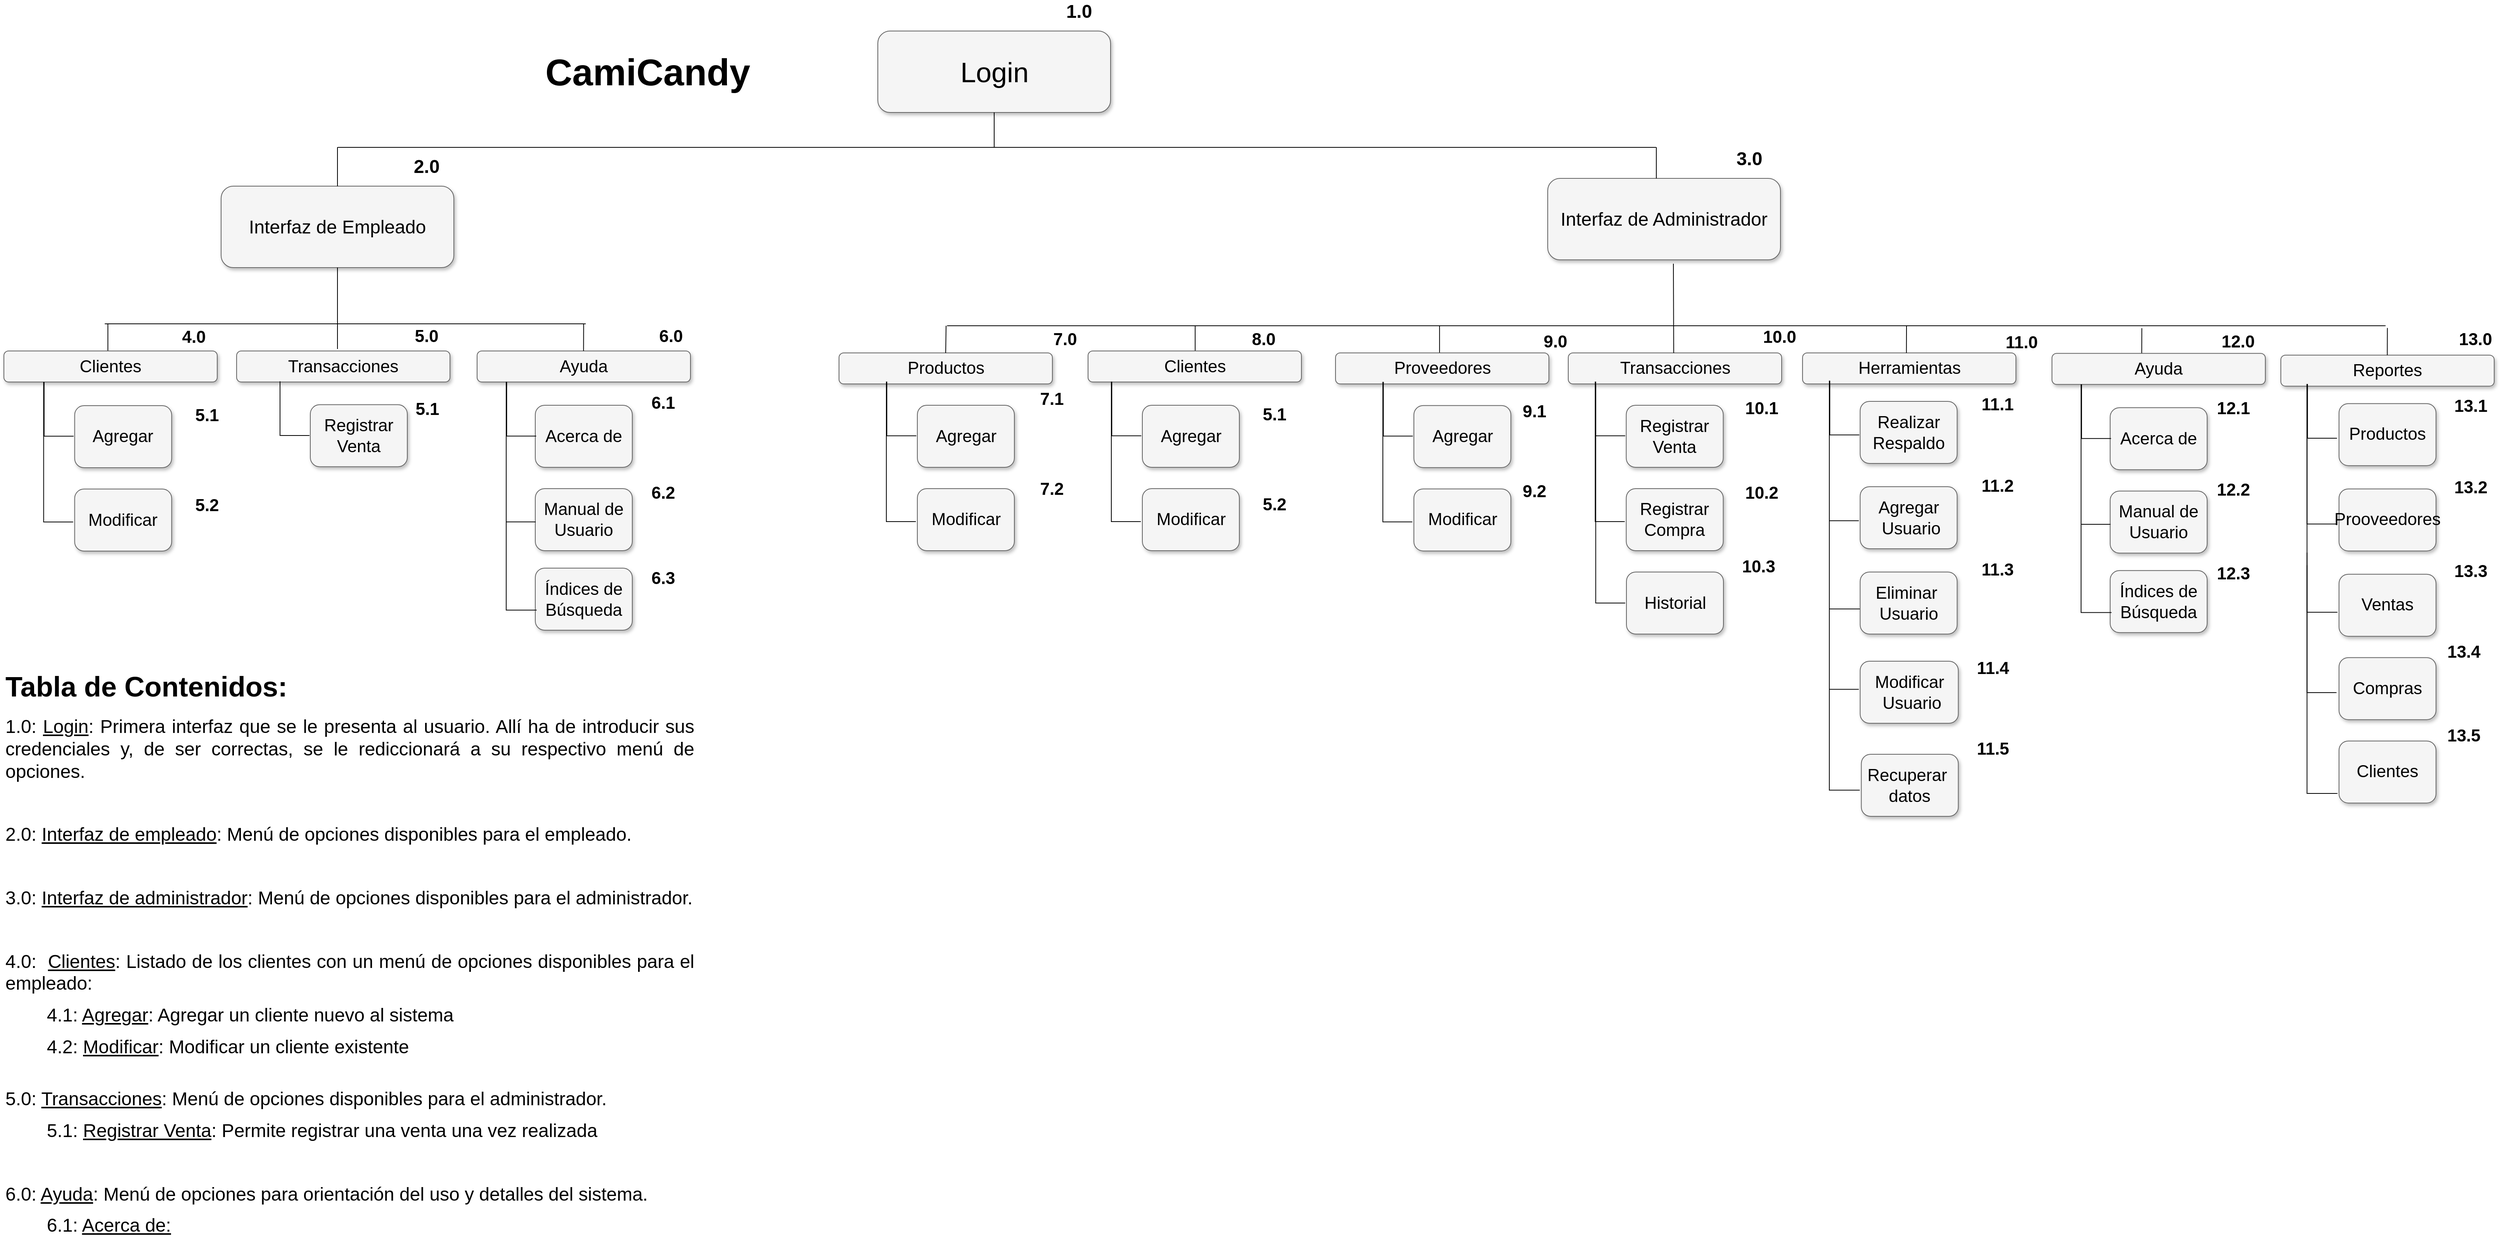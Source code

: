 <mxfile version="24.3.1" type="device">
  <diagram name="Page-1" id="b98fa263-6416-c6ec-5b7d-78bf54ef71d0">
    <mxGraphModel dx="1956" dy="1173" grid="1" gridSize="10" guides="1" tooltips="1" connect="1" arrows="1" fold="1" page="1" pageScale="1.5" pageWidth="1500" pageHeight="1000" background="none" math="0" shadow="0">
      <root>
        <mxCell id="0" style=";html=1;" />
        <mxCell id="1" style=";html=1;" parent="0" />
        <mxCell id="303ed1de8c2c98b4-4" value="&lt;font style=&quot;font-size: 36px;&quot;&gt;Login&lt;/font&gt;" style="whiteSpace=wrap;html=1;rounded=1;shadow=1;strokeWidth=1;fontSize=16;align=center;fillColor=#f5f5f5;strokeColor=#666666;" parent="1" vertex="1">
          <mxGeometry x="2096.5" y="320" width="300" height="105" as="geometry" />
        </mxCell>
        <mxCell id="303ed1de8c2c98b4-6" value="Transacciones" style="whiteSpace=wrap;html=1;rounded=1;shadow=1;strokeWidth=1;fontSize=22;align=center;fillColor=#f5f5f5;strokeColor=#666666;" parent="1" vertex="1">
          <mxGeometry x="2986.5" y="735" width="275" height="40" as="geometry" />
        </mxCell>
        <mxCell id="303ed1de8c2c98b4-7" value="Productos" style="whiteSpace=wrap;html=1;rounded=1;shadow=1;strokeWidth=1;fontSize=22;align=center;fillColor=#f5f5f5;strokeColor=#666666;" parent="1" vertex="1">
          <mxGeometry x="2046.5" y="735" width="275" height="40" as="geometry" />
        </mxCell>
        <mxCell id="303ed1de8c2c98b4-8" value="Herramientas" style="whiteSpace=wrap;html=1;rounded=1;shadow=1;strokeWidth=1;fontSize=22;align=center;fillColor=#f5f5f5;strokeColor=#666666;" parent="1" vertex="1">
          <mxGeometry x="3288.5" y="735" width="275" height="40" as="geometry" />
        </mxCell>
        <mxCell id="303ed1de8c2c98b4-17" value="Realizar Respaldo" style="whiteSpace=wrap;html=1;rounded=1;shadow=1;strokeWidth=1;fontSize=22;align=center;fillColor=#f5f5f5;strokeColor=#666666;" parent="1" vertex="1">
          <mxGeometry x="3362.75" y="797.5" width="125" height="80" as="geometry" />
        </mxCell>
        <mxCell id="303ed1de8c2c98b4-18" value="Recuperar&amp;nbsp;&lt;div style=&quot;font-size: 22px;&quot;&gt;datos&lt;/div&gt;" style="whiteSpace=wrap;html=1;rounded=1;shadow=1;strokeWidth=1;fontSize=22;align=center;fillColor=#f5f5f5;strokeColor=#666666;" parent="1" vertex="1">
          <mxGeometry x="3364.25" y="1252.5" width="125" height="80" as="geometry" />
        </mxCell>
        <mxCell id="303ed1de8c2c98b4-27" value="Agregar&lt;div style=&quot;font-size: 22px;&quot;&gt;&amp;nbsp;Usuario&lt;/div&gt;" style="whiteSpace=wrap;html=1;rounded=1;shadow=1;strokeWidth=1;fontSize=22;align=center;fillColor=#f5f5f5;strokeColor=#666666;" parent="1" vertex="1">
          <mxGeometry x="3362.75" y="907.5" width="125" height="80" as="geometry" />
        </mxCell>
        <mxCell id="303ed1de8c2c98b4-37" value="&lt;span style=&quot;font-size: 22px;&quot;&gt;Eliminar&amp;nbsp;&lt;/span&gt;&lt;div style=&quot;font-size: 22px;&quot;&gt;&lt;span style=&quot;font-size: 22px;&quot;&gt;Usuario&lt;/span&gt;&lt;/div&gt;" style="whiteSpace=wrap;html=1;rounded=1;shadow=1;strokeWidth=1;fontSize=22;align=center;fillColor=#f5f5f5;strokeColor=#666666;" parent="1" vertex="1">
          <mxGeometry x="3362.75" y="1017.5" width="125" height="80" as="geometry" />
        </mxCell>
        <mxCell id="w7AkxN-CYHz_eCSMkKLC-25" value="" style="endArrow=none;html=1;rounded=0;exitX=0.5;exitY=0;exitDx=0;exitDy=0;fontSize=22;" parent="1" source="303ed1de8c2c98b4-7" edge="1">
          <mxGeometry width="50" height="50" relative="1" as="geometry">
            <mxPoint x="2208.5" y="720" as="sourcePoint" />
            <mxPoint x="2184.5" y="700" as="targetPoint" />
          </mxGeometry>
        </mxCell>
        <mxCell id="w7AkxN-CYHz_eCSMkKLC-26" value="" style="endArrow=none;html=1;rounded=0;exitX=0.5;exitY=0;exitDx=0;exitDy=0;fontSize=22;" parent="1" edge="1">
          <mxGeometry width="50" height="50" relative="1" as="geometry">
            <mxPoint x="2505.57" y="735" as="sourcePoint" />
            <mxPoint x="2505.57" y="700" as="targetPoint" />
          </mxGeometry>
        </mxCell>
        <mxCell id="w7AkxN-CYHz_eCSMkKLC-27" value="" style="endArrow=none;html=1;rounded=0;exitX=0.5;exitY=0;exitDx=0;exitDy=0;fontSize=22;" parent="1" edge="1">
          <mxGeometry width="50" height="50" relative="1" as="geometry">
            <mxPoint x="2820.58" y="735" as="sourcePoint" />
            <mxPoint x="2820.58" y="700" as="targetPoint" />
          </mxGeometry>
        </mxCell>
        <mxCell id="w7AkxN-CYHz_eCSMkKLC-28" value="" style="endArrow=none;html=1;rounded=0;fontSize=22;" parent="1" edge="1">
          <mxGeometry width="50" height="50" relative="1" as="geometry">
            <mxPoint x="2185.75" y="700" as="sourcePoint" />
            <mxPoint x="4040" y="700" as="targetPoint" />
          </mxGeometry>
        </mxCell>
        <mxCell id="w7AkxN-CYHz_eCSMkKLC-29" value="" style="endArrow=none;html=1;rounded=0;exitX=0.5;exitY=0;exitDx=0;exitDy=0;entryX=0.54;entryY=1.048;entryDx=0;entryDy=0;entryPerimeter=0;fontSize=22;" parent="1" target="w7AkxN-CYHz_eCSMkKLC-56" edge="1">
          <mxGeometry width="50" height="50" relative="1" as="geometry">
            <mxPoint x="3122.41" y="735" as="sourcePoint" />
            <mxPoint x="3122.41" y="700" as="targetPoint" />
          </mxGeometry>
        </mxCell>
        <mxCell id="w7AkxN-CYHz_eCSMkKLC-30" value="" style="endArrow=none;html=1;rounded=0;entryX=0.5;entryY=1;entryDx=0;entryDy=0;" parent="1" target="303ed1de8c2c98b4-4" edge="1">
          <mxGeometry width="50" height="50" relative="1" as="geometry">
            <mxPoint x="2246.5" y="470" as="sourcePoint" />
            <mxPoint x="2360.41" y="480" as="targetPoint" />
          </mxGeometry>
        </mxCell>
        <mxCell id="w7AkxN-CYHz_eCSMkKLC-32" value="" style="endArrow=none;html=1;rounded=0;fontSize=22;" parent="1" edge="1">
          <mxGeometry width="50" height="50" relative="1" as="geometry">
            <mxPoint x="3422.37" y="735" as="sourcePoint" />
            <mxPoint x="3422.5" y="700" as="targetPoint" />
          </mxGeometry>
        </mxCell>
        <mxCell id="w7AkxN-CYHz_eCSMkKLC-33" value="" style="endArrow=none;html=1;rounded=0;fontSize=22;" parent="1" edge="1">
          <mxGeometry width="50" height="50" relative="1" as="geometry">
            <mxPoint x="3725.68" y="738.14" as="sourcePoint" />
            <mxPoint x="3725.81" y="703.14" as="targetPoint" />
          </mxGeometry>
        </mxCell>
        <mxCell id="w7AkxN-CYHz_eCSMkKLC-34" value="Reportes" style="whiteSpace=wrap;html=1;rounded=1;shadow=1;strokeWidth=1;fontSize=22;align=center;fillColor=#f5f5f5;strokeColor=#666666;" parent="1" vertex="1">
          <mxGeometry x="3905" y="737.82" width="275" height="40" as="geometry" />
        </mxCell>
        <mxCell id="w7AkxN-CYHz_eCSMkKLC-35" value="Productos" style="whiteSpace=wrap;html=1;rounded=1;shadow=1;strokeWidth=1;fontSize=22;align=center;fillColor=#f5f5f5;strokeColor=#666666;" parent="1" vertex="1">
          <mxGeometry x="3980" y="800.32" width="125" height="80" as="geometry" />
        </mxCell>
        <mxCell id="w7AkxN-CYHz_eCSMkKLC-36" value="Clientes" style="whiteSpace=wrap;html=1;rounded=1;shadow=1;strokeWidth=1;fontSize=22;align=center;fillColor=#f5f5f5;strokeColor=#666666;" parent="1" vertex="1">
          <mxGeometry x="3980" y="1235.32" width="125" height="80" as="geometry" />
        </mxCell>
        <mxCell id="w7AkxN-CYHz_eCSMkKLC-37" value="&lt;span style=&quot;font-size: 22px;&quot;&gt;Prooveedores&lt;/span&gt;" style="whiteSpace=wrap;html=1;rounded=1;shadow=1;strokeWidth=1;fontSize=22;align=center;fillColor=#f5f5f5;strokeColor=#666666;" parent="1" vertex="1">
          <mxGeometry x="3980" y="910.32" width="125" height="80" as="geometry" />
        </mxCell>
        <mxCell id="w7AkxN-CYHz_eCSMkKLC-38" value="&lt;span style=&quot;font-size: 22px;&quot;&gt;Compras&lt;/span&gt;" style="whiteSpace=wrap;html=1;rounded=1;shadow=1;strokeWidth=1;fontSize=22;align=center;fillColor=#f5f5f5;strokeColor=#666666;" parent="1" vertex="1">
          <mxGeometry x="3980" y="1127.82" width="125" height="80" as="geometry" />
        </mxCell>
        <mxCell id="w7AkxN-CYHz_eCSMkKLC-39" value="&lt;span style=&quot;font-size: 22px;&quot;&gt;Ventas&lt;/span&gt;" style="whiteSpace=wrap;html=1;rounded=1;shadow=1;strokeWidth=1;fontSize=22;align=center;fillColor=#f5f5f5;strokeColor=#666666;" parent="1" vertex="1">
          <mxGeometry x="3980" y="1020.32" width="125" height="80" as="geometry" />
        </mxCell>
        <mxCell id="w7AkxN-CYHz_eCSMkKLC-56" value="&lt;div&gt;&lt;span style=&quot;background-color: initial;&quot;&gt;&lt;font style=&quot;font-size: 24px;&quot;&gt;Interfaz de Administrador&lt;/font&gt;&lt;/span&gt;&lt;br&gt;&lt;/div&gt;" style="whiteSpace=wrap;html=1;rounded=1;shadow=1;strokeWidth=1;fontSize=16;align=center;fillColor=#f5f5f5;strokeColor=#666666;" parent="1" vertex="1">
          <mxGeometry x="2960" y="510" width="300" height="105" as="geometry" />
        </mxCell>
        <mxCell id="w7AkxN-CYHz_eCSMkKLC-58" value="&lt;div&gt;&lt;span style=&quot;background-color: initial;&quot;&gt;&lt;font style=&quot;font-size: 24px;&quot;&gt;Interfaz de Empleado&lt;/font&gt;&lt;/span&gt;&lt;br&gt;&lt;/div&gt;" style="whiteSpace=wrap;html=1;rounded=1;shadow=1;strokeWidth=1;fontSize=16;align=center;fillColor=#f5f5f5;strokeColor=#666666;" parent="1" vertex="1">
          <mxGeometry x="1250" y="520" width="300" height="105" as="geometry" />
        </mxCell>
        <mxCell id="w7AkxN-CYHz_eCSMkKLC-60" value="" style="endArrow=none;html=1;rounded=0;" parent="1" edge="1">
          <mxGeometry width="50" height="50" relative="1" as="geometry">
            <mxPoint x="1400" y="470" as="sourcePoint" />
            <mxPoint x="2250" y="470" as="targetPoint" />
          </mxGeometry>
        </mxCell>
        <mxCell id="w7AkxN-CYHz_eCSMkKLC-61" value="" style="endArrow=none;html=1;rounded=0;" parent="1" edge="1">
          <mxGeometry width="50" height="50" relative="1" as="geometry">
            <mxPoint x="2250" y="470" as="sourcePoint" />
            <mxPoint x="3100" y="470" as="targetPoint" />
          </mxGeometry>
        </mxCell>
        <mxCell id="w7AkxN-CYHz_eCSMkKLC-62" value="" style="endArrow=none;html=1;rounded=0;entryX=0.5;entryY=1;entryDx=0;entryDy=0;" parent="1" source="w7AkxN-CYHz_eCSMkKLC-58" edge="1">
          <mxGeometry width="50" height="50" relative="1" as="geometry">
            <mxPoint x="1400" y="515" as="sourcePoint" />
            <mxPoint x="1400" y="470" as="targetPoint" />
          </mxGeometry>
        </mxCell>
        <mxCell id="w7AkxN-CYHz_eCSMkKLC-63" value="" style="endArrow=none;html=1;rounded=0;" parent="1" edge="1">
          <mxGeometry width="50" height="50" relative="1" as="geometry">
            <mxPoint x="3100" y="510" as="sourcePoint" />
            <mxPoint x="3100" y="470" as="targetPoint" />
          </mxGeometry>
        </mxCell>
        <mxCell id="w7AkxN-CYHz_eCSMkKLC-187" value="Modificar&lt;div style=&quot;font-size: 22px;&quot;&gt;&amp;nbsp;Usuario&lt;/div&gt;" style="whiteSpace=wrap;html=1;rounded=1;shadow=1;strokeWidth=1;fontSize=22;align=center;fillColor=#f5f5f5;strokeColor=#666666;" parent="1" vertex="1">
          <mxGeometry x="3362.75" y="1132.5" width="126.5" height="80" as="geometry" />
        </mxCell>
        <mxCell id="w7AkxN-CYHz_eCSMkKLC-192" value="Proveedores" style="whiteSpace=wrap;html=1;rounded=1;shadow=1;strokeWidth=1;fontSize=22;align=center;fillColor=#f5f5f5;strokeColor=#666666;" parent="1" vertex="1">
          <mxGeometry x="2686.5" y="735" width="275" height="40" as="geometry" />
        </mxCell>
        <mxCell id="w7AkxN-CYHz_eCSMkKLC-205" value="&lt;font style=&quot;font-size: 22px;&quot;&gt;Transacciones&lt;/font&gt;" style="whiteSpace=wrap;html=1;rounded=1;shadow=1;strokeWidth=1;fontSize=22;align=center;fillColor=#f5f5f5;strokeColor=#666666;" parent="1" vertex="1">
          <mxGeometry x="1270" y="732.5" width="275" height="40" as="geometry" />
        </mxCell>
        <mxCell id="w7AkxN-CYHz_eCSMkKLC-226" value="&lt;font style=&quot;font-size: 22px;&quot;&gt;Ayuda&lt;/font&gt;" style="whiteSpace=wrap;html=1;rounded=1;shadow=1;strokeWidth=1;fontSize=22;align=center;fillColor=#f5f5f5;strokeColor=#666666;" parent="1" vertex="1">
          <mxGeometry x="1580" y="732.5" width="275" height="40" as="geometry" />
        </mxCell>
        <mxCell id="w7AkxN-CYHz_eCSMkKLC-227" value="Acerca de" style="whiteSpace=wrap;html=1;rounded=1;shadow=1;strokeWidth=1;fontSize=22;align=center;fillColor=#f5f5f5;strokeColor=#666666;" parent="1" vertex="1">
          <mxGeometry x="1655" y="802.5" width="125" height="80" as="geometry" />
        </mxCell>
        <mxCell id="w7AkxN-CYHz_eCSMkKLC-228" value="Manual de Usuario" style="whiteSpace=wrap;html=1;rounded=1;shadow=1;strokeWidth=1;fontSize=22;align=center;fillColor=#f5f5f5;strokeColor=#666666;" parent="1" vertex="1">
          <mxGeometry x="1655" y="910" width="125" height="80" as="geometry" />
        </mxCell>
        <mxCell id="w7AkxN-CYHz_eCSMkKLC-233" value="" style="endArrow=none;html=1;rounded=0;exitX=0.5;exitY=0;exitDx=0;exitDy=0;fontSize=22;" parent="1" edge="1">
          <mxGeometry width="50" height="50" relative="1" as="geometry">
            <mxPoint x="1104.08" y="732.5" as="sourcePoint" />
            <mxPoint x="1104.08" y="697.5" as="targetPoint" />
          </mxGeometry>
        </mxCell>
        <mxCell id="w7AkxN-CYHz_eCSMkKLC-234" value="" style="endArrow=none;html=1;rounded=0;fontSize=22;" parent="1" edge="1">
          <mxGeometry width="50" height="50" relative="1" as="geometry">
            <mxPoint x="1100" y="697.5" as="sourcePoint" />
            <mxPoint x="1720" y="697.5" as="targetPoint" />
          </mxGeometry>
        </mxCell>
        <mxCell id="w7AkxN-CYHz_eCSMkKLC-237" value="" style="endArrow=none;html=1;rounded=0;fontSize=22;" parent="1" edge="1">
          <mxGeometry width="50" height="50" relative="1" as="geometry">
            <mxPoint x="1717.18" y="732.5" as="sourcePoint" />
            <mxPoint x="1717.31" y="697.5" as="targetPoint" />
          </mxGeometry>
        </mxCell>
        <mxCell id="w7AkxN-CYHz_eCSMkKLC-252" value="&lt;font style=&quot;font-size: 22px;&quot;&gt;Clientes&lt;/font&gt;" style="whiteSpace=wrap;html=1;rounded=1;shadow=1;strokeWidth=1;fontSize=22;align=center;fillColor=#f5f5f5;strokeColor=#666666;" parent="1" vertex="1">
          <mxGeometry x="970" y="732.5" width="275" height="40" as="geometry" />
        </mxCell>
        <mxCell id="w7AkxN-CYHz_eCSMkKLC-259" value="Índices de Búsqueda" style="whiteSpace=wrap;html=1;rounded=1;shadow=1;strokeWidth=1;fontSize=22;align=center;fillColor=#f5f5f5;strokeColor=#666666;" parent="1" vertex="1">
          <mxGeometry x="1655" y="1012.5" width="125" height="80" as="geometry" />
        </mxCell>
        <mxCell id="w7AkxN-CYHz_eCSMkKLC-265" value="" style="endArrow=none;html=1;rounded=0;entryX=0.5;entryY=1;entryDx=0;entryDy=0;fontSize=22;" parent="1" target="w7AkxN-CYHz_eCSMkKLC-58" edge="1">
          <mxGeometry width="50" height="50" relative="1" as="geometry">
            <mxPoint x="1400" y="730" as="sourcePoint" />
            <mxPoint x="1420" y="690" as="targetPoint" />
          </mxGeometry>
        </mxCell>
        <mxCell id="EWDZrCvJoFyOOxtHa1C8-12" value="" style="shape=partialRectangle;whiteSpace=wrap;html=1;top=0;left=0;fillColor=none;rotation=90;fontSize=22;" parent="1" vertex="1">
          <mxGeometry x="1490" y="900.32" width="293.75" height="38.75" as="geometry" />
        </mxCell>
        <mxCell id="EWDZrCvJoFyOOxtHa1C8-13" value="" style="shape=partialRectangle;whiteSpace=wrap;html=1;bottom=0;right=0;fillColor=none;rotation=-90;fontSize=22;" parent="1" vertex="1">
          <mxGeometry x="1546.25" y="844.07" width="180" height="37.5" as="geometry" />
        </mxCell>
        <mxCell id="EWDZrCvJoFyOOxtHa1C8-14" value="" style="shape=partialRectangle;whiteSpace=wrap;html=1;bottom=0;right=0;fillColor=none;rotation=-90;fontSize=22;" parent="1" vertex="1">
          <mxGeometry x="1602.19" y="788.76" width="69.38" height="37.5" as="geometry" />
        </mxCell>
        <mxCell id="EWDZrCvJoFyOOxtHa1C8-15" value="Ayuda" style="whiteSpace=wrap;html=1;rounded=1;shadow=1;strokeWidth=1;fontSize=22;align=center;fillColor=#f5f5f5;strokeColor=#666666;" parent="1" vertex="1">
          <mxGeometry x="3610" y="735.64" width="275" height="40" as="geometry" />
        </mxCell>
        <mxCell id="EWDZrCvJoFyOOxtHa1C8-16" value="Acerca de" style="whiteSpace=wrap;html=1;rounded=1;shadow=1;strokeWidth=1;fontSize=22;align=center;fillColor=#f5f5f5;strokeColor=#666666;" parent="1" vertex="1">
          <mxGeometry x="3685" y="805.64" width="125" height="80" as="geometry" />
        </mxCell>
        <mxCell id="EWDZrCvJoFyOOxtHa1C8-17" value="Manual de Usuario" style="whiteSpace=wrap;html=1;rounded=1;shadow=1;strokeWidth=1;fontSize=22;align=center;fillColor=#f5f5f5;strokeColor=#666666;" parent="1" vertex="1">
          <mxGeometry x="3685" y="913.14" width="125" height="80" as="geometry" />
        </mxCell>
        <mxCell id="EWDZrCvJoFyOOxtHa1C8-18" value="Índices de Búsqueda" style="whiteSpace=wrap;html=1;rounded=1;shadow=1;strokeWidth=1;fontSize=22;align=center;fillColor=#f5f5f5;strokeColor=#666666;" parent="1" vertex="1">
          <mxGeometry x="3685" y="1015.64" width="125" height="80" as="geometry" />
        </mxCell>
        <mxCell id="EWDZrCvJoFyOOxtHa1C8-19" value="" style="shape=partialRectangle;whiteSpace=wrap;html=1;top=0;left=0;fillColor=none;rotation=90;fontSize=22;" parent="1" vertex="1">
          <mxGeometry x="3520" y="903.46" width="293.75" height="38.75" as="geometry" />
        </mxCell>
        <mxCell id="EWDZrCvJoFyOOxtHa1C8-20" value="" style="shape=partialRectangle;whiteSpace=wrap;html=1;bottom=0;right=0;fillColor=none;rotation=-90;fontSize=22;" parent="1" vertex="1">
          <mxGeometry x="3576.25" y="847.21" width="180" height="37.5" as="geometry" />
        </mxCell>
        <mxCell id="EWDZrCvJoFyOOxtHa1C8-21" value="" style="shape=partialRectangle;whiteSpace=wrap;html=1;bottom=0;right=0;fillColor=none;rotation=-90;fontSize=22;" parent="1" vertex="1">
          <mxGeometry x="3632.19" y="791.9" width="69.38" height="37.5" as="geometry" />
        </mxCell>
        <mxCell id="EWDZrCvJoFyOOxtHa1C8-23" value="Clientes" style="whiteSpace=wrap;html=1;rounded=1;shadow=1;strokeWidth=1;fontSize=22;align=center;fillColor=#f5f5f5;strokeColor=#666666;" parent="1" vertex="1">
          <mxGeometry x="2367.5" y="732.5" width="275" height="40" as="geometry" />
        </mxCell>
        <mxCell id="EWDZrCvJoFyOOxtHa1C8-24" value="Modificar" style="whiteSpace=wrap;html=1;rounded=1;shadow=1;strokeWidth=1;fontSize=22;align=center;fillColor=#f5f5f5;strokeColor=#666666;" parent="1" vertex="1">
          <mxGeometry x="2437.5" y="910" width="125" height="80" as="geometry" />
        </mxCell>
        <mxCell id="EWDZrCvJoFyOOxtHa1C8-26" value="Agregar" style="whiteSpace=wrap;html=1;rounded=1;shadow=1;strokeWidth=1;fontSize=22;align=center;fillColor=#f5f5f5;strokeColor=#666666;" parent="1" vertex="1">
          <mxGeometry x="2437.5" y="802.5" width="125" height="80" as="geometry" />
        </mxCell>
        <mxCell id="EWDZrCvJoFyOOxtHa1C8-28" value="" style="shape=partialRectangle;whiteSpace=wrap;html=1;bottom=0;right=0;fillColor=none;rotation=-90;fontSize=22;" parent="1" vertex="1">
          <mxGeometry x="2326.25" y="843.75" width="180" height="37.5" as="geometry" />
        </mxCell>
        <mxCell id="EWDZrCvJoFyOOxtHa1C8-29" value="" style="shape=partialRectangle;whiteSpace=wrap;html=1;bottom=0;right=0;fillColor=none;rotation=-90;fontSize=22;" parent="1" vertex="1">
          <mxGeometry x="2382.19" y="788.44" width="69.38" height="37.5" as="geometry" />
        </mxCell>
        <mxCell id="EWDZrCvJoFyOOxtHa1C8-38" value="Modificar" style="whiteSpace=wrap;html=1;rounded=1;shadow=1;strokeWidth=1;fontSize=22;align=center;fillColor=#f5f5f5;strokeColor=#666666;" parent="1" vertex="1">
          <mxGeometry x="2147.5" y="910" width="125" height="80" as="geometry" />
        </mxCell>
        <mxCell id="EWDZrCvJoFyOOxtHa1C8-40" value="Agregar" style="whiteSpace=wrap;html=1;rounded=1;shadow=1;strokeWidth=1;fontSize=22;align=center;fillColor=#f5f5f5;strokeColor=#666666;" parent="1" vertex="1">
          <mxGeometry x="2147.5" y="802.5" width="125" height="80" as="geometry" />
        </mxCell>
        <mxCell id="EWDZrCvJoFyOOxtHa1C8-42" value="" style="shape=partialRectangle;whiteSpace=wrap;html=1;bottom=0;right=0;fillColor=none;rotation=-90;fontSize=22;" parent="1" vertex="1">
          <mxGeometry x="2036.25" y="843.75" width="180" height="37.5" as="geometry" />
        </mxCell>
        <mxCell id="EWDZrCvJoFyOOxtHa1C8-43" value="" style="shape=partialRectangle;whiteSpace=wrap;html=1;bottom=0;right=0;fillColor=none;rotation=-90;fontSize=22;" parent="1" vertex="1">
          <mxGeometry x="2092.19" y="788.44" width="69.38" height="37.5" as="geometry" />
        </mxCell>
        <mxCell id="EWDZrCvJoFyOOxtHa1C8-56" value="Modificar" style="whiteSpace=wrap;html=1;rounded=1;shadow=1;strokeWidth=1;fontSize=22;align=center;fillColor=#f5f5f5;strokeColor=#666666;" parent="1" vertex="1">
          <mxGeometry x="2787.5" y="910.32" width="125" height="80" as="geometry" />
        </mxCell>
        <mxCell id="EWDZrCvJoFyOOxtHa1C8-58" value="Agregar" style="whiteSpace=wrap;html=1;rounded=1;shadow=1;strokeWidth=1;fontSize=22;align=center;fillColor=#f5f5f5;strokeColor=#666666;" parent="1" vertex="1">
          <mxGeometry x="2787.5" y="802.82" width="125" height="80" as="geometry" />
        </mxCell>
        <mxCell id="EWDZrCvJoFyOOxtHa1C8-60" value="" style="shape=partialRectangle;whiteSpace=wrap;html=1;bottom=0;right=0;fillColor=none;rotation=-90;fontSize=22;" parent="1" vertex="1">
          <mxGeometry x="2676.25" y="844.07" width="180" height="37.5" as="geometry" />
        </mxCell>
        <mxCell id="EWDZrCvJoFyOOxtHa1C8-61" value="" style="shape=partialRectangle;whiteSpace=wrap;html=1;bottom=0;right=0;fillColor=none;rotation=-90;fontSize=22;" parent="1" vertex="1">
          <mxGeometry x="2732.19" y="788.76" width="69.38" height="37.5" as="geometry" />
        </mxCell>
        <mxCell id="EWDZrCvJoFyOOxtHa1C8-64" value="Registrar Compra" style="whiteSpace=wrap;html=1;rounded=1;shadow=1;strokeWidth=1;fontSize=22;align=center;fillColor=#f5f5f5;strokeColor=#666666;" parent="1" vertex="1">
          <mxGeometry x="3061.25" y="910" width="125" height="80" as="geometry" />
        </mxCell>
        <mxCell id="EWDZrCvJoFyOOxtHa1C8-65" value="Registrar Venta" style="whiteSpace=wrap;html=1;rounded=1;shadow=1;strokeWidth=1;fontSize=22;align=center;fillColor=#f5f5f5;strokeColor=#666666;" parent="1" vertex="1">
          <mxGeometry x="3061.25" y="802.5" width="125" height="80" as="geometry" />
        </mxCell>
        <mxCell id="EWDZrCvJoFyOOxtHa1C8-66" value="" style="shape=partialRectangle;whiteSpace=wrap;html=1;bottom=0;right=0;fillColor=none;rotation=-90;fontSize=22;" parent="1" vertex="1">
          <mxGeometry x="2950" y="843.75" width="180" height="37.5" as="geometry" />
        </mxCell>
        <mxCell id="EWDZrCvJoFyOOxtHa1C8-67" value="" style="shape=partialRectangle;whiteSpace=wrap;html=1;bottom=0;right=0;fillColor=none;rotation=-90;fontSize=22;" parent="1" vertex="1">
          <mxGeometry x="3005.94" y="788.44" width="69.38" height="37.5" as="geometry" />
        </mxCell>
        <mxCell id="x82hmF_93pj6DDaHTNPA-2" value="" style="shape=partialRectangle;whiteSpace=wrap;html=1;top=0;left=0;fillColor=none;rotation=90;fontSize=22;" parent="1" vertex="1">
          <mxGeometry x="3195.5" y="898.9" width="293.75" height="38.75" as="geometry" />
        </mxCell>
        <mxCell id="x82hmF_93pj6DDaHTNPA-3" value="" style="shape=partialRectangle;whiteSpace=wrap;html=1;bottom=0;right=0;fillColor=none;rotation=-90;fontSize=22;" parent="1" vertex="1">
          <mxGeometry x="3251.75" y="842.65" width="180" height="37.5" as="geometry" />
        </mxCell>
        <mxCell id="x82hmF_93pj6DDaHTNPA-4" value="" style="shape=partialRectangle;whiteSpace=wrap;html=1;bottom=0;right=0;fillColor=none;rotation=-90;fontSize=22;" parent="1" vertex="1">
          <mxGeometry x="3307.69" y="787.34" width="69.38" height="37.5" as="geometry" />
        </mxCell>
        <mxCell id="x82hmF_93pj6DDaHTNPA-5" value="" style="shape=partialRectangle;whiteSpace=wrap;html=1;top=0;left=0;fillColor=none;rotation=90;fontSize=22;" parent="1" vertex="1">
          <mxGeometry x="3195.5" y="1132.5" width="293.75" height="38.75" as="geometry" />
        </mxCell>
        <mxCell id="x82hmF_93pj6DDaHTNPA-6" value="" style="shape=partialRectangle;whiteSpace=wrap;html=1;bottom=0;right=0;fillColor=none;rotation=-90;fontSize=22;" parent="1" vertex="1">
          <mxGeometry x="3251.75" y="1060.0" width="180" height="37.5" as="geometry" />
        </mxCell>
        <mxCell id="x82hmF_93pj6DDaHTNPA-8" value="" style="shape=partialRectangle;whiteSpace=wrap;html=1;top=0;left=0;fillColor=none;rotation=90;fontSize=22;" parent="1" vertex="1">
          <mxGeometry x="3811.25" y="903.14" width="293.75" height="38.75" as="geometry" />
        </mxCell>
        <mxCell id="x82hmF_93pj6DDaHTNPA-9" value="" style="shape=partialRectangle;whiteSpace=wrap;html=1;bottom=0;right=0;fillColor=none;rotation=-90;fontSize=22;" parent="1" vertex="1">
          <mxGeometry x="3867.5" y="846.89" width="180" height="37.5" as="geometry" />
        </mxCell>
        <mxCell id="x82hmF_93pj6DDaHTNPA-10" value="" style="shape=partialRectangle;whiteSpace=wrap;html=1;bottom=0;right=0;fillColor=none;rotation=-90;fontSize=22;" parent="1" vertex="1">
          <mxGeometry x="3923.44" y="791.58" width="69.38" height="37.5" as="geometry" />
        </mxCell>
        <mxCell id="x82hmF_93pj6DDaHTNPA-11" value="" style="shape=partialRectangle;whiteSpace=wrap;html=1;top=0;left=0;fillColor=none;rotation=90;fontSize=22;" parent="1" vertex="1">
          <mxGeometry x="3811.25" y="1136.74" width="293.75" height="38.75" as="geometry" />
        </mxCell>
        <mxCell id="x82hmF_93pj6DDaHTNPA-12" value="" style="shape=partialRectangle;whiteSpace=wrap;html=1;bottom=0;right=0;fillColor=none;rotation=-90;fontSize=22;" parent="1" vertex="1">
          <mxGeometry x="3867.5" y="1064.24" width="180" height="37.5" as="geometry" />
        </mxCell>
        <mxCell id="x82hmF_93pj6DDaHTNPA-13" value="&lt;b&gt;&lt;font style=&quot;font-size: 24px;&quot;&gt;1.0&lt;/font&gt;&lt;/b&gt;" style="text;html=1;align=center;verticalAlign=middle;whiteSpace=wrap;rounded=0;" parent="1" vertex="1">
          <mxGeometry x="2326.25" y="280" width="60" height="30" as="geometry" />
        </mxCell>
        <mxCell id="x82hmF_93pj6DDaHTNPA-14" value="&lt;b&gt;&lt;font style=&quot;font-size: 24px;&quot;&gt;2.0&lt;/font&gt;&lt;/b&gt;" style="text;html=1;align=center;verticalAlign=middle;whiteSpace=wrap;rounded=0;" parent="1" vertex="1">
          <mxGeometry x="1485" y="480" width="60" height="30" as="geometry" />
        </mxCell>
        <mxCell id="x82hmF_93pj6DDaHTNPA-16" value="&lt;b&gt;&lt;font style=&quot;font-size: 24px;&quot;&gt;3.0&lt;/font&gt;&lt;/b&gt;" style="text;html=1;align=center;verticalAlign=middle;whiteSpace=wrap;rounded=0;" parent="1" vertex="1">
          <mxGeometry x="3190" y="470" width="60" height="30" as="geometry" />
        </mxCell>
        <mxCell id="x82hmF_93pj6DDaHTNPA-17" value="&lt;b style=&quot;font-size: 22px;&quot;&gt;&lt;font style=&quot;font-size: 22px;&quot;&gt;4.0&lt;/font&gt;&lt;/b&gt;" style="text;html=1;align=center;verticalAlign=middle;whiteSpace=wrap;rounded=0;fontSize=22;" parent="1" vertex="1">
          <mxGeometry x="1185" y="700" width="60" height="30" as="geometry" />
        </mxCell>
        <mxCell id="x82hmF_93pj6DDaHTNPA-19" value="&lt;b style=&quot;font-size: 22px;&quot;&gt;&lt;font style=&quot;font-size: 22px;&quot;&gt;5&lt;/font&gt;&lt;/b&gt;&lt;b style=&quot;background-color: initial; font-size: 22px;&quot;&gt;&lt;font style=&quot;font-size: 22px;&quot;&gt;.0&lt;/font&gt;&lt;/b&gt;" style="text;html=1;align=center;verticalAlign=middle;whiteSpace=wrap;rounded=0;fontSize=22;" parent="1" vertex="1">
          <mxGeometry x="1485" y="698.92" width="60" height="30" as="geometry" />
        </mxCell>
        <mxCell id="x82hmF_93pj6DDaHTNPA-37" value="" style="endArrow=none;html=1;rounded=0;fontSize=22;" parent="1" edge="1">
          <mxGeometry width="50" height="50" relative="1" as="geometry">
            <mxPoint x="4042.21" y="737.82" as="sourcePoint" />
            <mxPoint x="4042.34" y="702.82" as="targetPoint" />
          </mxGeometry>
        </mxCell>
        <mxCell id="x82hmF_93pj6DDaHTNPA-44" value="&lt;b style=&quot;background-color: initial; font-size: 22px;&quot;&gt;&lt;font style=&quot;font-size: 22px;&quot;&gt;6.0&lt;/font&gt;&lt;/b&gt;" style="text;html=1;align=center;verticalAlign=middle;whiteSpace=wrap;rounded=0;fontSize=22;" parent="1" vertex="1">
          <mxGeometry x="1800" y="698.92" width="60" height="30" as="geometry" />
        </mxCell>
        <mxCell id="x82hmF_93pj6DDaHTNPA-45" value="&lt;b style=&quot;background-color: initial; font-size: 22px;&quot;&gt;&lt;font style=&quot;font-size: 22px;&quot;&gt;7.0&lt;/font&gt;&lt;/b&gt;" style="text;html=1;align=center;verticalAlign=middle;whiteSpace=wrap;rounded=0;fontSize=22;" parent="1" vertex="1">
          <mxGeometry x="2307.5" y="702.82" width="60" height="30" as="geometry" />
        </mxCell>
        <mxCell id="x82hmF_93pj6DDaHTNPA-46" value="&lt;b style=&quot;font-size: 22px;&quot;&gt;&lt;font style=&quot;font-size: 22px;&quot;&gt;6.1&lt;/font&gt;&lt;/b&gt;" style="text;html=1;align=center;verticalAlign=middle;whiteSpace=wrap;rounded=0;fontSize=22;" parent="1" vertex="1">
          <mxGeometry x="1790" y="785.08" width="60" height="30" as="geometry" />
        </mxCell>
        <mxCell id="x82hmF_93pj6DDaHTNPA-47" value="&lt;b style=&quot;font-size: 22px;&quot;&gt;&lt;font style=&quot;font-size: 22px;&quot;&gt;6.2&lt;/font&gt;&lt;/b&gt;" style="text;html=1;align=center;verticalAlign=middle;whiteSpace=wrap;rounded=0;fontSize=22;" parent="1" vertex="1">
          <mxGeometry x="1790" y="901.02" width="60" height="30" as="geometry" />
        </mxCell>
        <mxCell id="x82hmF_93pj6DDaHTNPA-48" value="&lt;b style=&quot;font-size: 22px;&quot;&gt;&lt;font style=&quot;font-size: 22px;&quot;&gt;6.3&lt;/font&gt;&lt;/b&gt;" style="text;html=1;align=center;verticalAlign=middle;whiteSpace=wrap;rounded=0;fontSize=22;" parent="1" vertex="1">
          <mxGeometry x="1790" y="1010.56" width="60" height="30" as="geometry" />
        </mxCell>
        <mxCell id="x82hmF_93pj6DDaHTNPA-49" value="&lt;b style=&quot;font-size: 22px;&quot;&gt;&lt;font style=&quot;font-size: 22px;&quot;&gt;7.1&lt;/font&gt;&lt;/b&gt;" style="text;html=1;align=center;verticalAlign=middle;whiteSpace=wrap;rounded=0;fontSize=22;" parent="1" vertex="1">
          <mxGeometry x="2291.25" y="780.32" width="60" height="30" as="geometry" />
        </mxCell>
        <mxCell id="x82hmF_93pj6DDaHTNPA-50" value="&lt;b style=&quot;font-size: 22px;&quot;&gt;&lt;font style=&quot;font-size: 22px;&quot;&gt;7.2&lt;/font&gt;&lt;/b&gt;" style="text;html=1;align=center;verticalAlign=middle;whiteSpace=wrap;rounded=0;fontSize=22;" parent="1" vertex="1">
          <mxGeometry x="2291.25" y="896.26" width="60" height="30" as="geometry" />
        </mxCell>
        <mxCell id="x82hmF_93pj6DDaHTNPA-52" value="&lt;b style=&quot;font-size: 22px;&quot;&gt;&lt;font style=&quot;font-size: 22px;&quot;&gt;5.1&lt;/font&gt;&lt;/b&gt;" style="text;html=1;align=center;verticalAlign=middle;whiteSpace=wrap;rounded=0;fontSize=22;" parent="1" vertex="1">
          <mxGeometry x="2577.75" y="800.32" width="60" height="30" as="geometry" />
        </mxCell>
        <mxCell id="x82hmF_93pj6DDaHTNPA-53" value="&lt;b style=&quot;font-size: 22px;&quot;&gt;&lt;font style=&quot;font-size: 22px;&quot;&gt;5.2&lt;/font&gt;&lt;/b&gt;" style="text;html=1;align=center;verticalAlign=middle;whiteSpace=wrap;rounded=0;fontSize=22;" parent="1" vertex="1">
          <mxGeometry x="2577.75" y="916.26" width="60" height="30" as="geometry" />
        </mxCell>
        <mxCell id="x82hmF_93pj6DDaHTNPA-55" value="&lt;b style=&quot;background-color: initial; font-size: 22px;&quot;&gt;&lt;font style=&quot;font-size: 22px;&quot;&gt;8.0&lt;/font&gt;&lt;/b&gt;" style="text;html=1;align=center;verticalAlign=middle;whiteSpace=wrap;rounded=0;fontSize=22;" parent="1" vertex="1">
          <mxGeometry x="2563.75" y="702.82" width="60" height="30" as="geometry" />
        </mxCell>
        <mxCell id="x82hmF_93pj6DDaHTNPA-56" value="&lt;b style=&quot;background-color: initial; font-size: 22px;&quot;&gt;&lt;font style=&quot;font-size: 22px;&quot;&gt;9.0&lt;/font&gt;&lt;/b&gt;" style="text;html=1;align=center;verticalAlign=middle;whiteSpace=wrap;rounded=0;fontSize=22;" parent="1" vertex="1">
          <mxGeometry x="2939.5" y="705.78" width="60" height="30" as="geometry" />
        </mxCell>
        <mxCell id="x82hmF_93pj6DDaHTNPA-57" value="&lt;b style=&quot;background-color: initial; font-size: 22px;&quot;&gt;&lt;font style=&quot;font-size: 22px;&quot;&gt;10.0&lt;/font&gt;&lt;/b&gt;" style="text;html=1;align=center;verticalAlign=middle;whiteSpace=wrap;rounded=0;fontSize=22;" parent="1" vertex="1">
          <mxGeometry x="3228.5" y="700" width="60" height="30" as="geometry" />
        </mxCell>
        <mxCell id="x82hmF_93pj6DDaHTNPA-59" value="&lt;b style=&quot;background-color: initial; font-size: 22px;&quot;&gt;&lt;font style=&quot;font-size: 22px;&quot;&gt;11.0&lt;/font&gt;&lt;/b&gt;" style="text;html=1;align=center;verticalAlign=middle;whiteSpace=wrap;rounded=0;fontSize=22;" parent="1" vertex="1">
          <mxGeometry x="3541.25" y="707.02" width="60" height="30" as="geometry" />
        </mxCell>
        <mxCell id="x82hmF_93pj6DDaHTNPA-60" value="&lt;b style=&quot;background-color: initial; font-size: 22px;&quot;&gt;&lt;font style=&quot;font-size: 22px;&quot;&gt;12.0&lt;/font&gt;&lt;/b&gt;" style="text;html=1;align=center;verticalAlign=middle;whiteSpace=wrap;rounded=0;fontSize=22;" parent="1" vertex="1">
          <mxGeometry x="3820" y="705.78" width="60" height="30" as="geometry" />
        </mxCell>
        <mxCell id="x82hmF_93pj6DDaHTNPA-62" value="&lt;b style=&quot;background-color: initial; font-size: 22px;&quot;&gt;&lt;font style=&quot;font-size: 22px;&quot;&gt;9.1&lt;/font&gt;&lt;/b&gt;" style="text;html=1;align=center;verticalAlign=middle;whiteSpace=wrap;rounded=0;fontSize=22;" parent="1" vertex="1">
          <mxGeometry x="2912.5" y="796.09" width="60" height="30" as="geometry" />
        </mxCell>
        <mxCell id="x82hmF_93pj6DDaHTNPA-63" value="&lt;b style=&quot;background-color: initial; font-size: 22px;&quot;&gt;&lt;font style=&quot;font-size: 22px;&quot;&gt;9.2&lt;/font&gt;&lt;/b&gt;" style="text;html=1;align=center;verticalAlign=middle;whiteSpace=wrap;rounded=0;fontSize=22;" parent="1" vertex="1">
          <mxGeometry x="2912.5" y="898.9" width="60" height="30" as="geometry" />
        </mxCell>
        <mxCell id="x82hmF_93pj6DDaHTNPA-64" value="&lt;b style=&quot;font-size: 22px;&quot;&gt;&lt;font style=&quot;font-size: 22px;&quot;&gt;11.5&lt;/font&gt;&lt;/b&gt;" style="text;html=1;align=center;verticalAlign=middle;whiteSpace=wrap;rounded=0;fontSize=22;" parent="1" vertex="1">
          <mxGeometry x="3503.5" y="1230.99" width="60" height="30" as="geometry" />
        </mxCell>
        <mxCell id="x82hmF_93pj6DDaHTNPA-65" value="&lt;b style=&quot;font-size: 22px;&quot;&gt;&lt;font style=&quot;font-size: 22px;&quot;&gt;10.1&lt;/font&gt;&lt;/b&gt;" style="text;html=1;align=center;verticalAlign=middle;whiteSpace=wrap;rounded=0;fontSize=22;" parent="1" vertex="1">
          <mxGeometry x="3205.5" y="791.83" width="60" height="30" as="geometry" />
        </mxCell>
        <mxCell id="x82hmF_93pj6DDaHTNPA-66" value="&lt;b style=&quot;font-size: 22px;&quot;&gt;&lt;font style=&quot;font-size: 22px;&quot;&gt;10.2&lt;/font&gt;&lt;/b&gt;" style="text;html=1;align=center;verticalAlign=middle;whiteSpace=wrap;rounded=0;fontSize=22;" parent="1" vertex="1">
          <mxGeometry x="3205.5" y="901.37" width="60" height="30" as="geometry" />
        </mxCell>
        <mxCell id="x82hmF_93pj6DDaHTNPA-68" value="&lt;b style=&quot;font-size: 22px;&quot;&gt;&lt;font style=&quot;font-size: 22px;&quot;&gt;11.4&lt;/font&gt;&lt;/b&gt;" style="text;html=1;align=center;verticalAlign=middle;whiteSpace=wrap;rounded=0;fontSize=22;" parent="1" vertex="1">
          <mxGeometry x="3503.5" y="1126.52" width="60" height="30" as="geometry" />
        </mxCell>
        <mxCell id="x82hmF_93pj6DDaHTNPA-86" value="&lt;b style=&quot;font-size: 22px;&quot;&gt;&lt;font style=&quot;font-size: 22px;&quot;&gt;11.3&lt;/font&gt;&lt;/b&gt;" style="text;html=1;align=center;verticalAlign=middle;whiteSpace=wrap;rounded=0;fontSize=22;" parent="1" vertex="1">
          <mxGeometry x="3510" y="1000" width="60" height="30" as="geometry" />
        </mxCell>
        <mxCell id="x82hmF_93pj6DDaHTNPA-87" value="&lt;b style=&quot;font-size: 22px;&quot;&gt;&lt;font style=&quot;font-size: 22px;&quot;&gt;11.1&lt;/font&gt;&lt;/b&gt;" style="text;html=1;align=center;verticalAlign=middle;whiteSpace=wrap;rounded=0;fontSize=22;" parent="1" vertex="1">
          <mxGeometry x="3510" y="787.02" width="60" height="30" as="geometry" />
        </mxCell>
        <mxCell id="x82hmF_93pj6DDaHTNPA-88" value="&lt;b style=&quot;font-size: 22px;&quot;&gt;&lt;font style=&quot;font-size: 22px;&quot;&gt;11.2&lt;/font&gt;&lt;/b&gt;" style="text;html=1;align=center;verticalAlign=middle;whiteSpace=wrap;rounded=0;fontSize=22;" parent="1" vertex="1">
          <mxGeometry x="3510" y="892.02" width="60" height="30" as="geometry" />
        </mxCell>
        <mxCell id="x82hmF_93pj6DDaHTNPA-91" value="&lt;b style=&quot;font-size: 22px;&quot;&gt;&lt;font style=&quot;font-size: 22px;&quot;&gt;12.3&lt;/font&gt;&lt;/b&gt;" style="text;html=1;align=center;verticalAlign=middle;whiteSpace=wrap;rounded=0;fontSize=22;" parent="1" vertex="1">
          <mxGeometry x="3813.75" y="1004.92" width="60" height="30" as="geometry" />
        </mxCell>
        <mxCell id="x82hmF_93pj6DDaHTNPA-92" value="&lt;b style=&quot;font-size: 22px;&quot;&gt;&lt;font style=&quot;font-size: 22px;&quot;&gt;12.1&lt;/font&gt;&lt;/b&gt;" style="text;html=1;align=center;verticalAlign=middle;whiteSpace=wrap;rounded=0;fontSize=22;" parent="1" vertex="1">
          <mxGeometry x="3813.75" y="791.94" width="60" height="30" as="geometry" />
        </mxCell>
        <mxCell id="x82hmF_93pj6DDaHTNPA-93" value="&lt;b style=&quot;font-size: 22px;&quot;&gt;&lt;font style=&quot;font-size: 22px;&quot;&gt;12.2&lt;/font&gt;&lt;/b&gt;" style="text;html=1;align=center;verticalAlign=middle;whiteSpace=wrap;rounded=0;fontSize=22;" parent="1" vertex="1">
          <mxGeometry x="3813.75" y="896.94" width="60" height="30" as="geometry" />
        </mxCell>
        <mxCell id="x82hmF_93pj6DDaHTNPA-94" value="&lt;b style=&quot;font-size: 22px;&quot;&gt;&lt;font style=&quot;font-size: 22px;&quot;&gt;13.5&lt;/font&gt;&lt;/b&gt;" style="text;html=1;align=center;verticalAlign=middle;whiteSpace=wrap;rounded=0;fontSize=22;" parent="1" vertex="1">
          <mxGeometry x="4111.25" y="1214.31" width="60" height="30" as="geometry" />
        </mxCell>
        <mxCell id="x82hmF_93pj6DDaHTNPA-95" value="&lt;b style=&quot;font-size: 22px;&quot;&gt;&lt;font style=&quot;font-size: 22px;&quot;&gt;13.4&lt;/font&gt;&lt;/b&gt;" style="text;html=1;align=center;verticalAlign=middle;whiteSpace=wrap;rounded=0;fontSize=22;" parent="1" vertex="1">
          <mxGeometry x="4111.25" y="1106.33" width="60" height="30" as="geometry" />
        </mxCell>
        <mxCell id="ayTLZbnIlNJXaFGoyUxJ-1" value="&lt;h1 style=&quot;margin-top: 0px;&quot;&gt;&lt;span style=&quot;font-size: 36px;&quot;&gt;Tabla de Contenidos:&lt;/span&gt;&lt;/h1&gt;&lt;p style=&quot;text-align: justify;&quot;&gt;&lt;font style=&quot;font-size: 24px;&quot;&gt;1.0: &lt;u&gt;Login&lt;/u&gt;: Primera interfaz que se le presenta al usuario. Allí ha de introducir sus credenciales y, de ser correctas, se le rediccionará a su respectivo menú de opciones.&lt;/font&gt;&lt;/p&gt;&lt;p style=&quot;text-align: justify;&quot;&gt;&lt;font style=&quot;font-size: 24px;&quot;&gt;&lt;br&gt;&lt;/font&gt;&lt;/p&gt;&lt;p style=&quot;text-align: justify;&quot;&gt;&lt;span style=&quot;font-size: 24px;&quot;&gt;2.0: &lt;u&gt;Interfaz de empleado&lt;/u&gt;: Menú de opciones disponibles para el empleado.&lt;/span&gt;&lt;/p&gt;&lt;p style=&quot;text-align: justify;&quot;&gt;&lt;span style=&quot;font-size: 24px;&quot;&gt;&lt;br&gt;&lt;/span&gt;&lt;/p&gt;&lt;p style=&quot;text-align: justify;&quot;&gt;&lt;span style=&quot;font-size: 24px;&quot;&gt;3.0: &lt;u&gt;Interfaz de administrador&lt;/u&gt;: Menú de opciones disponibles para el administrador.&lt;/span&gt;&lt;/p&gt;&lt;p style=&quot;text-align: justify;&quot;&gt;&lt;span style=&quot;font-size: 24px;&quot;&gt;&lt;br&gt;&lt;/span&gt;&lt;/p&gt;&lt;p style=&quot;text-align: justify;&quot;&gt;&lt;span style=&quot;font-size: 24px;&quot;&gt;4.0:&amp;nbsp; &lt;u&gt;Clientes&lt;/u&gt;: Listado de los clientes con un menú de opciones disponibles para el empleado:&lt;/span&gt;&lt;/p&gt;&lt;p style=&quot;text-align: justify;&quot;&gt;&lt;span style=&quot;font-size: 24px;&quot;&gt;&lt;span style=&quot;white-space: pre;&quot;&gt;&#x9;&lt;/span&gt;4.1: &lt;u&gt;Agregar&lt;/u&gt;: Agregar un cliente nuevo al sistema&lt;br&gt;&lt;/span&gt;&lt;/p&gt;&lt;p style=&quot;text-align: justify;&quot;&gt;&lt;span style=&quot;font-size: 24px;&quot;&gt;&lt;span style=&quot;white-space: pre;&quot;&gt;&#x9;&lt;/span&gt;4.2: &lt;u&gt;Modificar&lt;/u&gt;: Modificar un cliente existente&lt;br&gt;&lt;/span&gt;&lt;/p&gt;&lt;p style=&quot;text-align: justify;&quot;&gt;&lt;br&gt;&lt;/p&gt;&lt;p style=&quot;text-align: justify;&quot;&gt;&lt;span style=&quot;font-size: 24px;&quot;&gt;5.0: &lt;u&gt;Transacciones&lt;/u&gt;: Menú de opciones disponibles para el administrador.&lt;/span&gt;&lt;/p&gt;&lt;p style=&quot;text-align: justify;&quot;&gt;&lt;span style=&quot;font-size: 24px;&quot;&gt;&lt;span style=&quot;white-space: pre;&quot;&gt;&#x9;&lt;/span&gt;5.1: &lt;u&gt;Registrar Venta&lt;/u&gt;: Permite registrar una venta una vez realizada&lt;br&gt;&lt;/span&gt;&lt;/p&gt;&lt;p style=&quot;text-align: justify;&quot;&gt;&lt;span style=&quot;font-size: 24px;&quot;&gt;&lt;br&gt;&lt;/span&gt;&lt;/p&gt;&lt;p style=&quot;text-align: justify;&quot;&gt;&lt;span style=&quot;font-size: 24px;&quot;&gt;6.0: &lt;u&gt;Ayuda&lt;/u&gt;: Menú de opciones para orientación del uso y detalles del sistema.&lt;/span&gt;&lt;/p&gt;&lt;p style=&quot;text-align: justify;&quot;&gt;&lt;span style=&quot;font-size: 24px;&quot;&gt;&lt;span style=&quot;white-space: pre;&quot;&gt;&#x9;&lt;/span&gt;6.1: &lt;u&gt;Acerca de:&lt;/u&gt;&lt;br&gt;&lt;/span&gt;&lt;/p&gt;" style="text;html=1;whiteSpace=wrap;overflow=hidden;rounded=0;" parent="1" vertex="1">
          <mxGeometry x="970" y="1136.74" width="890" height="754.68" as="geometry" />
        </mxCell>
        <mxCell id="ayTLZbnIlNJXaFGoyUxJ-2" value="&lt;font style=&quot;font-size: 48px;&quot;&gt;CamiCandy&lt;/font&gt;" style="text;html=1;align=center;verticalAlign=middle;whiteSpace=wrap;rounded=0;fontStyle=1" parent="1" vertex="1">
          <mxGeometry x="1770" y="357.5" width="60" height="30" as="geometry" />
        </mxCell>
        <mxCell id="kmCyuq3MmPs_hhdehJR9-1" value="&lt;b style=&quot;background-color: initial; font-size: 22px;&quot;&gt;&lt;font style=&quot;font-size: 22px;&quot;&gt;13.0&lt;/font&gt;&lt;/b&gt;" style="text;html=1;align=center;verticalAlign=middle;whiteSpace=wrap;rounded=0;fontSize=22;" vertex="1" parent="1">
          <mxGeometry x="4126.25" y="702.82" width="60" height="30" as="geometry" />
        </mxCell>
        <mxCell id="kmCyuq3MmPs_hhdehJR9-2" value="&lt;b style=&quot;font-size: 22px;&quot;&gt;&lt;font style=&quot;font-size: 22px;&quot;&gt;13.3&lt;/font&gt;&lt;/b&gt;" style="text;html=1;align=center;verticalAlign=middle;whiteSpace=wrap;rounded=0;fontSize=22;" vertex="1" parent="1">
          <mxGeometry x="4120" y="1001.96" width="60" height="30" as="geometry" />
        </mxCell>
        <mxCell id="kmCyuq3MmPs_hhdehJR9-3" value="&lt;b style=&quot;font-size: 22px;&quot;&gt;&lt;font style=&quot;font-size: 22px;&quot;&gt;13.1&lt;/font&gt;&lt;/b&gt;" style="text;html=1;align=center;verticalAlign=middle;whiteSpace=wrap;rounded=0;fontSize=22;" vertex="1" parent="1">
          <mxGeometry x="4120" y="788.98" width="60" height="30" as="geometry" />
        </mxCell>
        <mxCell id="kmCyuq3MmPs_hhdehJR9-4" value="&lt;b style=&quot;font-size: 22px;&quot;&gt;&lt;font style=&quot;font-size: 22px;&quot;&gt;13.2&lt;/font&gt;&lt;/b&gt;" style="text;html=1;align=center;verticalAlign=middle;whiteSpace=wrap;rounded=0;fontSize=22;" vertex="1" parent="1">
          <mxGeometry x="4120" y="893.98" width="60" height="30" as="geometry" />
        </mxCell>
        <mxCell id="kmCyuq3MmPs_hhdehJR9-8" value="Historial" style="whiteSpace=wrap;html=1;rounded=1;shadow=1;strokeWidth=1;fontSize=22;align=center;fillColor=#f5f5f5;strokeColor=#666666;" vertex="1" parent="1">
          <mxGeometry x="3061.5" y="1017.5" width="125" height="80" as="geometry" />
        </mxCell>
        <mxCell id="kmCyuq3MmPs_hhdehJR9-9" value="&lt;b style=&quot;font-size: 22px;&quot;&gt;&lt;font style=&quot;font-size: 22px;&quot;&gt;10.3&lt;/font&gt;&lt;/b&gt;" style="text;html=1;align=center;verticalAlign=middle;whiteSpace=wrap;rounded=0;fontSize=22;" vertex="1" parent="1">
          <mxGeometry x="3201.5" y="995.8" width="60" height="30" as="geometry" />
        </mxCell>
        <mxCell id="kmCyuq3MmPs_hhdehJR9-11" value="" style="shape=partialRectangle;whiteSpace=wrap;html=1;bottom=0;right=0;fillColor=none;rotation=-90;fontSize=22;" vertex="1" parent="1">
          <mxGeometry x="2900.32" y="898.46" width="280.63" height="37.5" as="geometry" />
        </mxCell>
        <mxCell id="kmCyuq3MmPs_hhdehJR9-12" value="Modificar" style="whiteSpace=wrap;html=1;rounded=1;shadow=1;strokeWidth=1;fontSize=22;align=center;fillColor=#f5f5f5;strokeColor=#666666;" vertex="1" parent="1">
          <mxGeometry x="1061.25" y="910.54" width="125" height="80" as="geometry" />
        </mxCell>
        <mxCell id="kmCyuq3MmPs_hhdehJR9-13" value="Agregar" style="whiteSpace=wrap;html=1;rounded=1;shadow=1;strokeWidth=1;fontSize=22;align=center;fillColor=#f5f5f5;strokeColor=#666666;" vertex="1" parent="1">
          <mxGeometry x="1061.25" y="803.04" width="125" height="80" as="geometry" />
        </mxCell>
        <mxCell id="kmCyuq3MmPs_hhdehJR9-14" value="" style="shape=partialRectangle;whiteSpace=wrap;html=1;bottom=0;right=0;fillColor=none;rotation=-90;fontSize=22;" vertex="1" parent="1">
          <mxGeometry x="950" y="844.29" width="180" height="37.5" as="geometry" />
        </mxCell>
        <mxCell id="kmCyuq3MmPs_hhdehJR9-15" value="" style="shape=partialRectangle;whiteSpace=wrap;html=1;bottom=0;right=0;fillColor=none;rotation=-90;fontSize=22;" vertex="1" parent="1">
          <mxGeometry x="1005.94" y="788.98" width="69.38" height="37.5" as="geometry" />
        </mxCell>
        <mxCell id="kmCyuq3MmPs_hhdehJR9-16" value="&lt;b style=&quot;font-size: 22px;&quot;&gt;&lt;font style=&quot;font-size: 22px;&quot;&gt;5.1&lt;/font&gt;&lt;/b&gt;" style="text;html=1;align=center;verticalAlign=middle;whiteSpace=wrap;rounded=0;fontSize=22;" vertex="1" parent="1">
          <mxGeometry x="1201.5" y="800.86" width="60" height="30" as="geometry" />
        </mxCell>
        <mxCell id="kmCyuq3MmPs_hhdehJR9-17" value="&lt;b style=&quot;font-size: 22px;&quot;&gt;&lt;font style=&quot;font-size: 22px;&quot;&gt;5.2&lt;/font&gt;&lt;/b&gt;" style="text;html=1;align=center;verticalAlign=middle;whiteSpace=wrap;rounded=0;fontSize=22;" vertex="1" parent="1">
          <mxGeometry x="1201.5" y="916.8" width="60" height="30" as="geometry" />
        </mxCell>
        <mxCell id="kmCyuq3MmPs_hhdehJR9-18" value="Registrar Venta" style="whiteSpace=wrap;html=1;rounded=1;shadow=1;strokeWidth=1;fontSize=22;align=center;fillColor=#f5f5f5;strokeColor=#666666;" vertex="1" parent="1">
          <mxGeometry x="1365" y="801.79" width="125" height="80" as="geometry" />
        </mxCell>
        <mxCell id="kmCyuq3MmPs_hhdehJR9-19" value="&lt;b style=&quot;font-size: 22px;&quot;&gt;&lt;font style=&quot;font-size: 22px;&quot;&gt;5.1&lt;/font&gt;&lt;/b&gt;" style="text;html=1;align=center;verticalAlign=middle;whiteSpace=wrap;rounded=0;fontSize=22;" vertex="1" parent="1">
          <mxGeometry x="1486.25" y="792.73" width="60" height="30" as="geometry" />
        </mxCell>
        <mxCell id="kmCyuq3MmPs_hhdehJR9-20" value="" style="shape=partialRectangle;whiteSpace=wrap;html=1;bottom=0;right=0;fillColor=none;rotation=-90;fontSize=22;" vertex="1" parent="1">
          <mxGeometry x="1310" y="788.08" width="69.38" height="37.5" as="geometry" />
        </mxCell>
      </root>
    </mxGraphModel>
  </diagram>
</mxfile>

